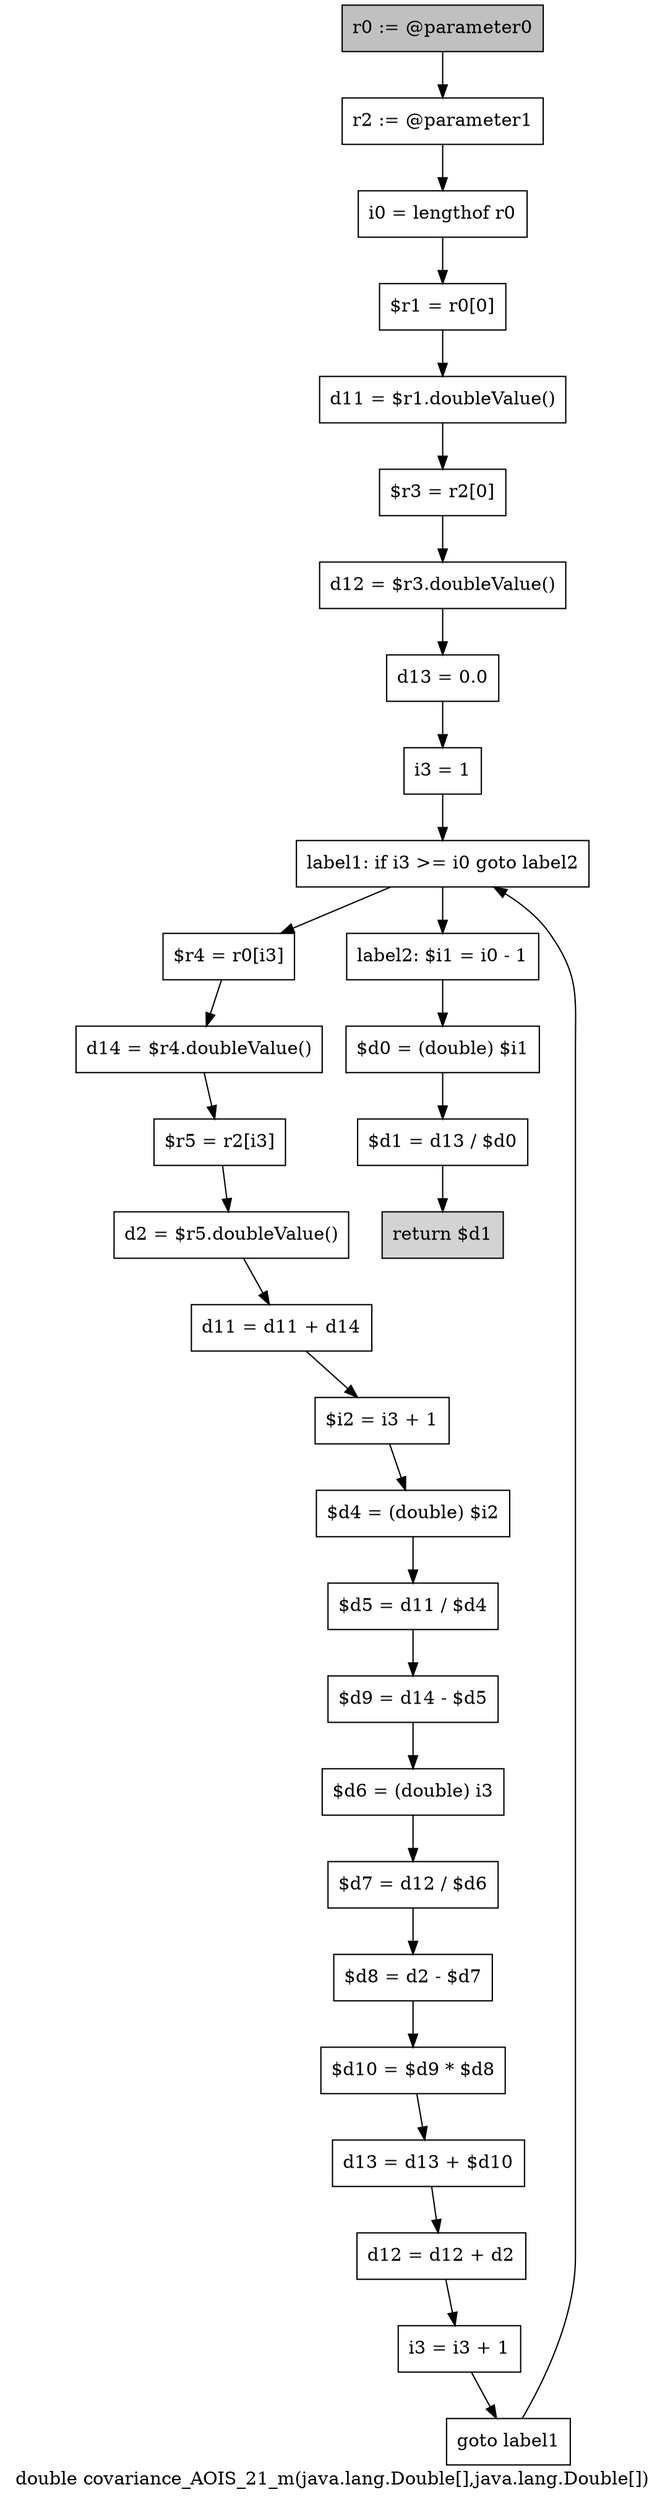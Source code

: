 digraph "double covariance_AOIS_21_m(java.lang.Double[],java.lang.Double[])" {
    label="double covariance_AOIS_21_m(java.lang.Double[],java.lang.Double[])";
    node [shape=box];
    "0" [style=filled,fillcolor=gray,label="r0 := @parameter0",];
    "1" [label="r2 := @parameter1",];
    "0"->"1";
    "2" [label="i0 = lengthof r0",];
    "1"->"2";
    "3" [label="$r1 = r0[0]",];
    "2"->"3";
    "4" [label="d11 = $r1.doubleValue()",];
    "3"->"4";
    "5" [label="$r3 = r2[0]",];
    "4"->"5";
    "6" [label="d12 = $r3.doubleValue()",];
    "5"->"6";
    "7" [label="d13 = 0.0",];
    "6"->"7";
    "8" [label="i3 = 1",];
    "7"->"8";
    "9" [label="label1: if i3 >= i0 goto label2",];
    "8"->"9";
    "10" [label="$r4 = r0[i3]",];
    "9"->"10";
    "27" [label="label2: $i1 = i0 - 1",];
    "9"->"27";
    "11" [label="d14 = $r4.doubleValue()",];
    "10"->"11";
    "12" [label="$r5 = r2[i3]",];
    "11"->"12";
    "13" [label="d2 = $r5.doubleValue()",];
    "12"->"13";
    "14" [label="d11 = d11 + d14",];
    "13"->"14";
    "15" [label="$i2 = i3 + 1",];
    "14"->"15";
    "16" [label="$d4 = (double) $i2",];
    "15"->"16";
    "17" [label="$d5 = d11 / $d4",];
    "16"->"17";
    "18" [label="$d9 = d14 - $d5",];
    "17"->"18";
    "19" [label="$d6 = (double) i3",];
    "18"->"19";
    "20" [label="$d7 = d12 / $d6",];
    "19"->"20";
    "21" [label="$d8 = d2 - $d7",];
    "20"->"21";
    "22" [label="$d10 = $d9 * $d8",];
    "21"->"22";
    "23" [label="d13 = d13 + $d10",];
    "22"->"23";
    "24" [label="d12 = d12 + d2",];
    "23"->"24";
    "25" [label="i3 = i3 + 1",];
    "24"->"25";
    "26" [label="goto label1",];
    "25"->"26";
    "26"->"9";
    "28" [label="$d0 = (double) $i1",];
    "27"->"28";
    "29" [label="$d1 = d13 / $d0",];
    "28"->"29";
    "30" [style=filled,fillcolor=lightgray,label="return $d1",];
    "29"->"30";
}
